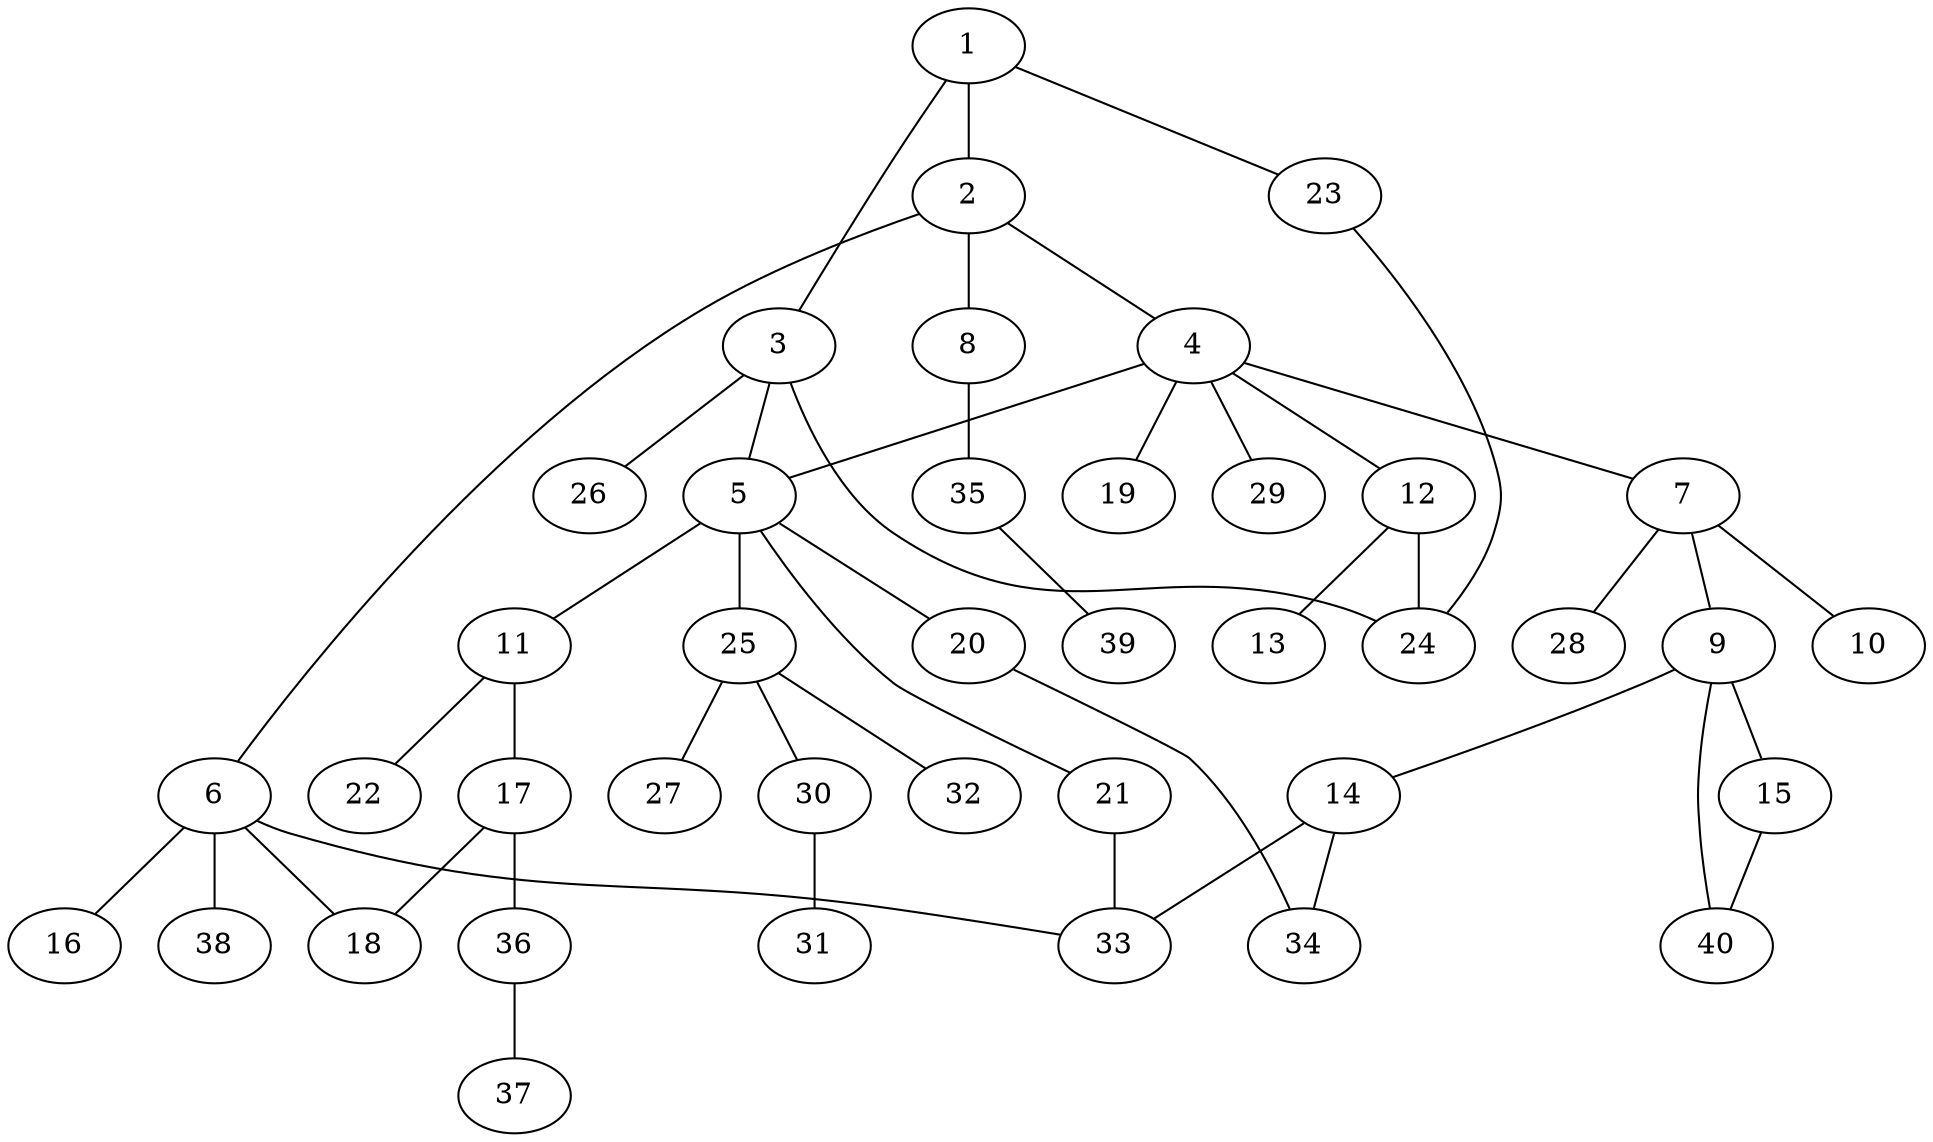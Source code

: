 graph graphname {1--2
1--3
1--23
2--4
2--6
2--8
3--5
3--24
3--26
4--5
4--7
4--12
4--19
4--29
5--11
5--20
5--21
5--25
6--16
6--18
6--33
6--38
7--9
7--10
7--28
8--35
9--14
9--15
9--40
11--17
11--22
12--13
12--24
14--33
14--34
15--40
17--18
17--36
20--34
21--33
23--24
25--27
25--30
25--32
30--31
35--39
36--37
}